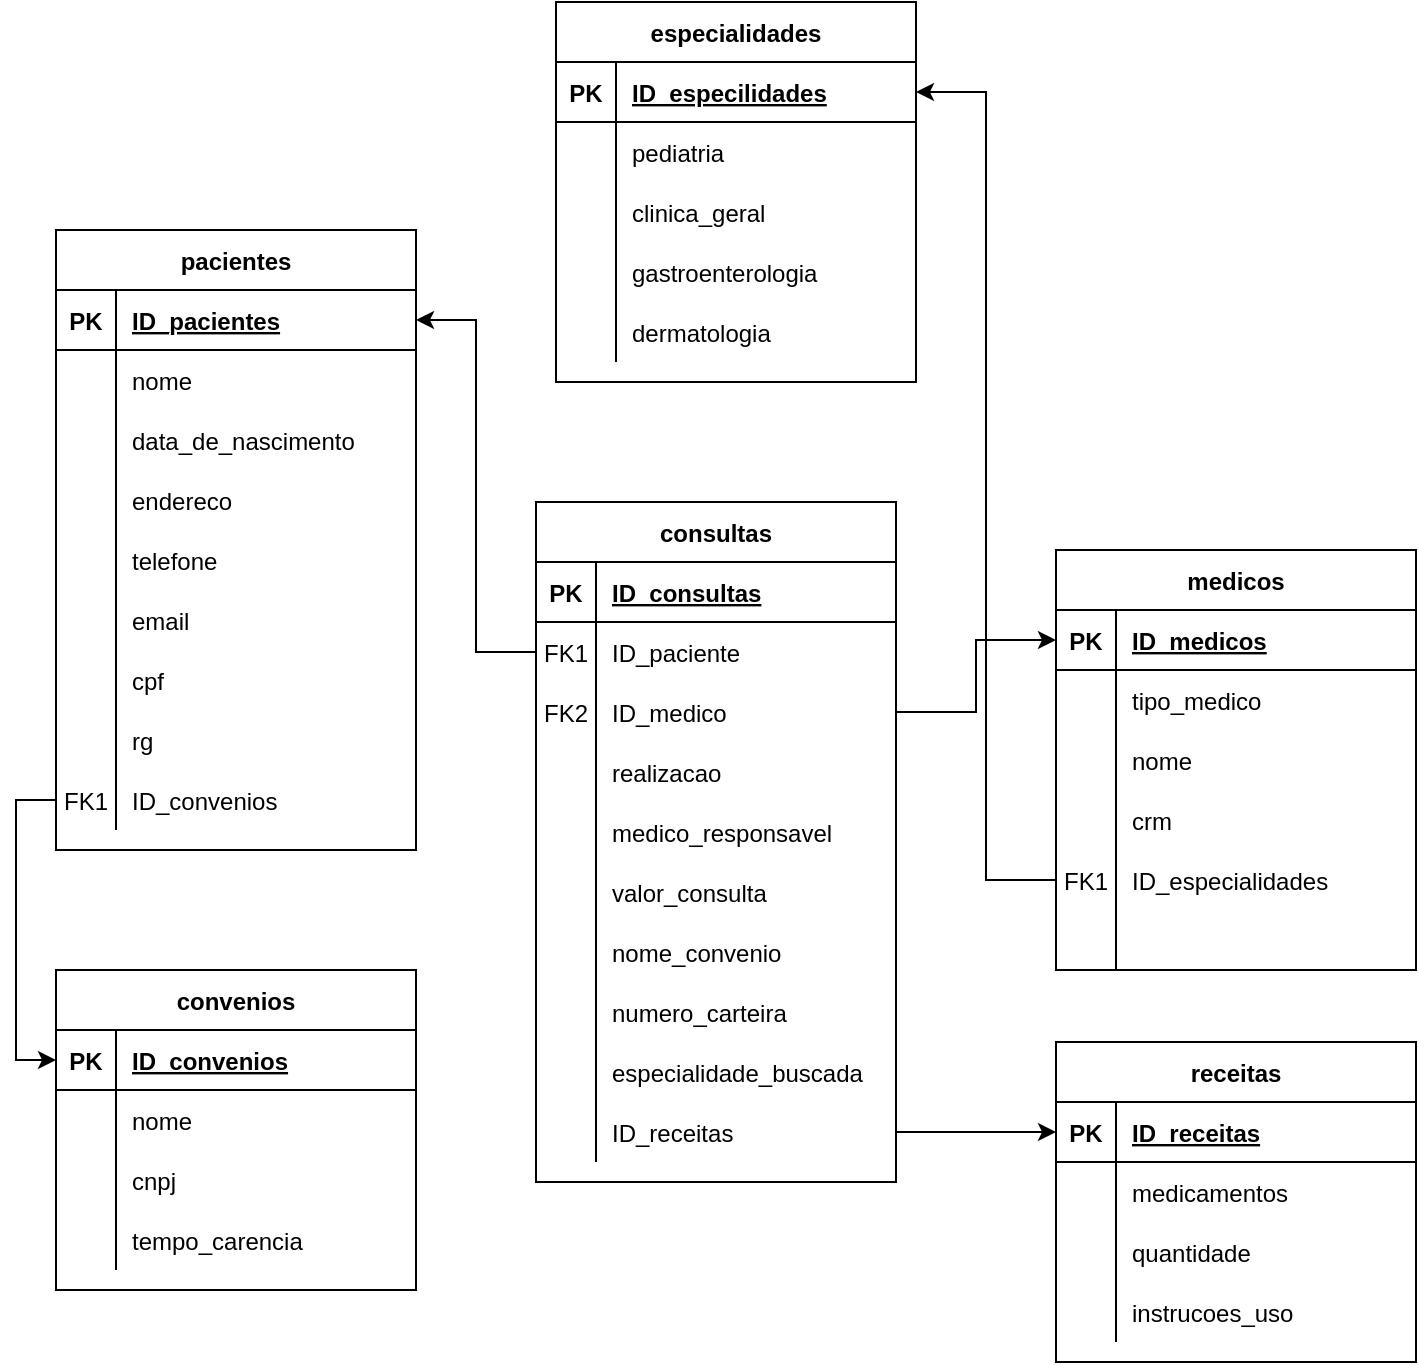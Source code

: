 <mxfile version="20.5.1"><diagram id="ogs5yxCuLFu_FdEYj4DC" name="Página-1"><mxGraphModel dx="1286" dy="547" grid="1" gridSize="10" guides="1" tooltips="1" connect="1" arrows="1" fold="1" page="1" pageScale="1" pageWidth="827" pageHeight="1169" math="0" shadow="0"><root><mxCell id="0"/><mxCell id="1" parent="0"/><mxCell id="BHXpZjiUYC0AGh7Z3Eh5-38" value="especialidades" style="shape=table;startSize=30;container=1;collapsible=1;childLayout=tableLayout;fixedRows=1;rowLines=0;fontStyle=1;align=center;resizeLast=1;" vertex="1" parent="1"><mxGeometry x="310" y="310" width="180" height="190" as="geometry"/></mxCell><mxCell id="BHXpZjiUYC0AGh7Z3Eh5-39" value="" style="shape=tableRow;horizontal=0;startSize=0;swimlaneHead=0;swimlaneBody=0;fillColor=none;collapsible=0;dropTarget=0;points=[[0,0.5],[1,0.5]];portConstraint=eastwest;top=0;left=0;right=0;bottom=1;" vertex="1" parent="BHXpZjiUYC0AGh7Z3Eh5-38"><mxGeometry y="30" width="180" height="30" as="geometry"/></mxCell><mxCell id="BHXpZjiUYC0AGh7Z3Eh5-40" value="PK" style="shape=partialRectangle;connectable=0;fillColor=none;top=0;left=0;bottom=0;right=0;fontStyle=1;overflow=hidden;" vertex="1" parent="BHXpZjiUYC0AGh7Z3Eh5-39"><mxGeometry width="30" height="30" as="geometry"><mxRectangle width="30" height="30" as="alternateBounds"/></mxGeometry></mxCell><mxCell id="BHXpZjiUYC0AGh7Z3Eh5-41" value="ID_especilidades" style="shape=partialRectangle;connectable=0;fillColor=none;top=0;left=0;bottom=0;right=0;align=left;spacingLeft=6;fontStyle=5;overflow=hidden;" vertex="1" parent="BHXpZjiUYC0AGh7Z3Eh5-39"><mxGeometry x="30" width="150" height="30" as="geometry"><mxRectangle width="150" height="30" as="alternateBounds"/></mxGeometry></mxCell><mxCell id="BHXpZjiUYC0AGh7Z3Eh5-42" value="" style="shape=tableRow;horizontal=0;startSize=0;swimlaneHead=0;swimlaneBody=0;fillColor=none;collapsible=0;dropTarget=0;points=[[0,0.5],[1,0.5]];portConstraint=eastwest;top=0;left=0;right=0;bottom=0;" vertex="1" parent="BHXpZjiUYC0AGh7Z3Eh5-38"><mxGeometry y="60" width="180" height="30" as="geometry"/></mxCell><mxCell id="BHXpZjiUYC0AGh7Z3Eh5-43" value="" style="shape=partialRectangle;connectable=0;fillColor=none;top=0;left=0;bottom=0;right=0;editable=1;overflow=hidden;" vertex="1" parent="BHXpZjiUYC0AGh7Z3Eh5-42"><mxGeometry width="30" height="30" as="geometry"><mxRectangle width="30" height="30" as="alternateBounds"/></mxGeometry></mxCell><mxCell id="BHXpZjiUYC0AGh7Z3Eh5-44" value="pediatria" style="shape=partialRectangle;connectable=0;fillColor=none;top=0;left=0;bottom=0;right=0;align=left;spacingLeft=6;overflow=hidden;" vertex="1" parent="BHXpZjiUYC0AGh7Z3Eh5-42"><mxGeometry x="30" width="150" height="30" as="geometry"><mxRectangle width="150" height="30" as="alternateBounds"/></mxGeometry></mxCell><mxCell id="BHXpZjiUYC0AGh7Z3Eh5-45" value="" style="shape=tableRow;horizontal=0;startSize=0;swimlaneHead=0;swimlaneBody=0;fillColor=none;collapsible=0;dropTarget=0;points=[[0,0.5],[1,0.5]];portConstraint=eastwest;top=0;left=0;right=0;bottom=0;" vertex="1" parent="BHXpZjiUYC0AGh7Z3Eh5-38"><mxGeometry y="90" width="180" height="30" as="geometry"/></mxCell><mxCell id="BHXpZjiUYC0AGh7Z3Eh5-46" value="" style="shape=partialRectangle;connectable=0;fillColor=none;top=0;left=0;bottom=0;right=0;editable=1;overflow=hidden;" vertex="1" parent="BHXpZjiUYC0AGh7Z3Eh5-45"><mxGeometry width="30" height="30" as="geometry"><mxRectangle width="30" height="30" as="alternateBounds"/></mxGeometry></mxCell><mxCell id="BHXpZjiUYC0AGh7Z3Eh5-47" value="clinica_geral" style="shape=partialRectangle;connectable=0;fillColor=none;top=0;left=0;bottom=0;right=0;align=left;spacingLeft=6;overflow=hidden;" vertex="1" parent="BHXpZjiUYC0AGh7Z3Eh5-45"><mxGeometry x="30" width="150" height="30" as="geometry"><mxRectangle width="150" height="30" as="alternateBounds"/></mxGeometry></mxCell><mxCell id="BHXpZjiUYC0AGh7Z3Eh5-48" value="" style="shape=tableRow;horizontal=0;startSize=0;swimlaneHead=0;swimlaneBody=0;fillColor=none;collapsible=0;dropTarget=0;points=[[0,0.5],[1,0.5]];portConstraint=eastwest;top=0;left=0;right=0;bottom=0;" vertex="1" parent="BHXpZjiUYC0AGh7Z3Eh5-38"><mxGeometry y="120" width="180" height="30" as="geometry"/></mxCell><mxCell id="BHXpZjiUYC0AGh7Z3Eh5-49" value="" style="shape=partialRectangle;connectable=0;fillColor=none;top=0;left=0;bottom=0;right=0;editable=1;overflow=hidden;" vertex="1" parent="BHXpZjiUYC0AGh7Z3Eh5-48"><mxGeometry width="30" height="30" as="geometry"><mxRectangle width="30" height="30" as="alternateBounds"/></mxGeometry></mxCell><mxCell id="BHXpZjiUYC0AGh7Z3Eh5-50" value="gastroenterologia" style="shape=partialRectangle;connectable=0;fillColor=none;top=0;left=0;bottom=0;right=0;align=left;spacingLeft=6;overflow=hidden;" vertex="1" parent="BHXpZjiUYC0AGh7Z3Eh5-48"><mxGeometry x="30" width="150" height="30" as="geometry"><mxRectangle width="150" height="30" as="alternateBounds"/></mxGeometry></mxCell><mxCell id="BHXpZjiUYC0AGh7Z3Eh5-83" value="" style="shape=tableRow;horizontal=0;startSize=0;swimlaneHead=0;swimlaneBody=0;fillColor=none;collapsible=0;dropTarget=0;points=[[0,0.5],[1,0.5]];portConstraint=eastwest;top=0;left=0;right=0;bottom=0;" vertex="1" parent="BHXpZjiUYC0AGh7Z3Eh5-38"><mxGeometry y="150" width="180" height="30" as="geometry"/></mxCell><mxCell id="BHXpZjiUYC0AGh7Z3Eh5-84" value="" style="shape=partialRectangle;connectable=0;fillColor=none;top=0;left=0;bottom=0;right=0;editable=1;overflow=hidden;" vertex="1" parent="BHXpZjiUYC0AGh7Z3Eh5-83"><mxGeometry width="30" height="30" as="geometry"><mxRectangle width="30" height="30" as="alternateBounds"/></mxGeometry></mxCell><mxCell id="BHXpZjiUYC0AGh7Z3Eh5-85" value="dermatologia" style="shape=partialRectangle;connectable=0;fillColor=none;top=0;left=0;bottom=0;right=0;align=left;spacingLeft=6;overflow=hidden;" vertex="1" parent="BHXpZjiUYC0AGh7Z3Eh5-83"><mxGeometry x="30" width="150" height="30" as="geometry"><mxRectangle width="150" height="30" as="alternateBounds"/></mxGeometry></mxCell><mxCell id="BHXpZjiUYC0AGh7Z3Eh5-92" value="medicos" style="shape=table;startSize=30;container=1;collapsible=1;childLayout=tableLayout;fixedRows=1;rowLines=0;fontStyle=1;align=center;resizeLast=1;" vertex="1" parent="1"><mxGeometry x="560" y="584" width="180" height="210" as="geometry"/></mxCell><mxCell id="BHXpZjiUYC0AGh7Z3Eh5-93" value="" style="shape=tableRow;horizontal=0;startSize=0;swimlaneHead=0;swimlaneBody=0;fillColor=none;collapsible=0;dropTarget=0;points=[[0,0.5],[1,0.5]];portConstraint=eastwest;top=0;left=0;right=0;bottom=1;" vertex="1" parent="BHXpZjiUYC0AGh7Z3Eh5-92"><mxGeometry y="30" width="180" height="30" as="geometry"/></mxCell><mxCell id="BHXpZjiUYC0AGh7Z3Eh5-94" value="PK" style="shape=partialRectangle;connectable=0;fillColor=none;top=0;left=0;bottom=0;right=0;fontStyle=1;overflow=hidden;" vertex="1" parent="BHXpZjiUYC0AGh7Z3Eh5-93"><mxGeometry width="30" height="30" as="geometry"><mxRectangle width="30" height="30" as="alternateBounds"/></mxGeometry></mxCell><mxCell id="BHXpZjiUYC0AGh7Z3Eh5-95" value="ID_medicos" style="shape=partialRectangle;connectable=0;fillColor=none;top=0;left=0;bottom=0;right=0;align=left;spacingLeft=6;fontStyle=5;overflow=hidden;" vertex="1" parent="BHXpZjiUYC0AGh7Z3Eh5-93"><mxGeometry x="30" width="150" height="30" as="geometry"><mxRectangle width="150" height="30" as="alternateBounds"/></mxGeometry></mxCell><mxCell id="BHXpZjiUYC0AGh7Z3Eh5-96" value="" style="shape=tableRow;horizontal=0;startSize=0;swimlaneHead=0;swimlaneBody=0;fillColor=none;collapsible=0;dropTarget=0;points=[[0,0.5],[1,0.5]];portConstraint=eastwest;top=0;left=0;right=0;bottom=0;" vertex="1" parent="BHXpZjiUYC0AGh7Z3Eh5-92"><mxGeometry y="60" width="180" height="30" as="geometry"/></mxCell><mxCell id="BHXpZjiUYC0AGh7Z3Eh5-97" value="" style="shape=partialRectangle;connectable=0;fillColor=none;top=0;left=0;bottom=0;right=0;editable=1;overflow=hidden;" vertex="1" parent="BHXpZjiUYC0AGh7Z3Eh5-96"><mxGeometry width="30" height="30" as="geometry"><mxRectangle width="30" height="30" as="alternateBounds"/></mxGeometry></mxCell><mxCell id="BHXpZjiUYC0AGh7Z3Eh5-98" value="tipo_medico" style="shape=partialRectangle;connectable=0;fillColor=none;top=0;left=0;bottom=0;right=0;align=left;spacingLeft=6;overflow=hidden;" vertex="1" parent="BHXpZjiUYC0AGh7Z3Eh5-96"><mxGeometry x="30" width="150" height="30" as="geometry"><mxRectangle width="150" height="30" as="alternateBounds"/></mxGeometry></mxCell><mxCell id="BHXpZjiUYC0AGh7Z3Eh5-404" value="" style="shape=tableRow;horizontal=0;startSize=0;swimlaneHead=0;swimlaneBody=0;fillColor=none;collapsible=0;dropTarget=0;points=[[0,0.5],[1,0.5]];portConstraint=eastwest;top=0;left=0;right=0;bottom=0;" vertex="1" parent="BHXpZjiUYC0AGh7Z3Eh5-92"><mxGeometry y="90" width="180" height="30" as="geometry"/></mxCell><mxCell id="BHXpZjiUYC0AGh7Z3Eh5-405" value="" style="shape=partialRectangle;connectable=0;fillColor=none;top=0;left=0;bottom=0;right=0;editable=1;overflow=hidden;" vertex="1" parent="BHXpZjiUYC0AGh7Z3Eh5-404"><mxGeometry width="30" height="30" as="geometry"><mxRectangle width="30" height="30" as="alternateBounds"/></mxGeometry></mxCell><mxCell id="BHXpZjiUYC0AGh7Z3Eh5-406" value="nome" style="shape=partialRectangle;connectable=0;fillColor=none;top=0;left=0;bottom=0;right=0;align=left;spacingLeft=6;overflow=hidden;" vertex="1" parent="BHXpZjiUYC0AGh7Z3Eh5-404"><mxGeometry x="30" width="150" height="30" as="geometry"><mxRectangle width="150" height="30" as="alternateBounds"/></mxGeometry></mxCell><mxCell id="BHXpZjiUYC0AGh7Z3Eh5-407" value="" style="shape=tableRow;horizontal=0;startSize=0;swimlaneHead=0;swimlaneBody=0;fillColor=none;collapsible=0;dropTarget=0;points=[[0,0.5],[1,0.5]];portConstraint=eastwest;top=0;left=0;right=0;bottom=0;" vertex="1" parent="BHXpZjiUYC0AGh7Z3Eh5-92"><mxGeometry y="120" width="180" height="30" as="geometry"/></mxCell><mxCell id="BHXpZjiUYC0AGh7Z3Eh5-408" value="" style="shape=partialRectangle;connectable=0;fillColor=none;top=0;left=0;bottom=0;right=0;editable=1;overflow=hidden;" vertex="1" parent="BHXpZjiUYC0AGh7Z3Eh5-407"><mxGeometry width="30" height="30" as="geometry"><mxRectangle width="30" height="30" as="alternateBounds"/></mxGeometry></mxCell><mxCell id="BHXpZjiUYC0AGh7Z3Eh5-409" value="crm" style="shape=partialRectangle;connectable=0;fillColor=none;top=0;left=0;bottom=0;right=0;align=left;spacingLeft=6;overflow=hidden;" vertex="1" parent="BHXpZjiUYC0AGh7Z3Eh5-407"><mxGeometry x="30" width="150" height="30" as="geometry"><mxRectangle width="150" height="30" as="alternateBounds"/></mxGeometry></mxCell><mxCell id="BHXpZjiUYC0AGh7Z3Eh5-99" value="" style="shape=tableRow;horizontal=0;startSize=0;swimlaneHead=0;swimlaneBody=0;fillColor=none;collapsible=0;dropTarget=0;points=[[0,0.5],[1,0.5]];portConstraint=eastwest;top=0;left=0;right=0;bottom=0;" vertex="1" parent="BHXpZjiUYC0AGh7Z3Eh5-92"><mxGeometry y="150" width="180" height="30" as="geometry"/></mxCell><mxCell id="BHXpZjiUYC0AGh7Z3Eh5-100" value="FK1" style="shape=partialRectangle;connectable=0;fillColor=none;top=0;left=0;bottom=0;right=0;editable=1;overflow=hidden;" vertex="1" parent="BHXpZjiUYC0AGh7Z3Eh5-99"><mxGeometry width="30" height="30" as="geometry"><mxRectangle width="30" height="30" as="alternateBounds"/></mxGeometry></mxCell><mxCell id="BHXpZjiUYC0AGh7Z3Eh5-101" value="ID_especialidades" style="shape=partialRectangle;connectable=0;fillColor=none;top=0;left=0;bottom=0;right=0;align=left;spacingLeft=6;overflow=hidden;" vertex="1" parent="BHXpZjiUYC0AGh7Z3Eh5-99"><mxGeometry x="30" width="150" height="30" as="geometry"><mxRectangle width="150" height="30" as="alternateBounds"/></mxGeometry></mxCell><mxCell id="BHXpZjiUYC0AGh7Z3Eh5-102" value="" style="shape=tableRow;horizontal=0;startSize=0;swimlaneHead=0;swimlaneBody=0;fillColor=none;collapsible=0;dropTarget=0;points=[[0,0.5],[1,0.5]];portConstraint=eastwest;top=0;left=0;right=0;bottom=0;" vertex="1" parent="BHXpZjiUYC0AGh7Z3Eh5-92"><mxGeometry y="180" width="180" height="30" as="geometry"/></mxCell><mxCell id="BHXpZjiUYC0AGh7Z3Eh5-103" value="" style="shape=partialRectangle;connectable=0;fillColor=none;top=0;left=0;bottom=0;right=0;editable=1;overflow=hidden;" vertex="1" parent="BHXpZjiUYC0AGh7Z3Eh5-102"><mxGeometry width="30" height="30" as="geometry"><mxRectangle width="30" height="30" as="alternateBounds"/></mxGeometry></mxCell><mxCell id="BHXpZjiUYC0AGh7Z3Eh5-104" value="" style="shape=partialRectangle;connectable=0;fillColor=none;top=0;left=0;bottom=0;right=0;align=left;spacingLeft=6;overflow=hidden;strokeColor=default;" vertex="1" parent="BHXpZjiUYC0AGh7Z3Eh5-102"><mxGeometry x="30" width="150" height="30" as="geometry"><mxRectangle width="150" height="30" as="alternateBounds"/></mxGeometry></mxCell><mxCell id="BHXpZjiUYC0AGh7Z3Eh5-105" value="pacientes" style="shape=table;startSize=30;container=1;collapsible=1;childLayout=tableLayout;fixedRows=1;rowLines=0;fontStyle=1;align=center;resizeLast=1;strokeColor=default;fillColor=none;" vertex="1" parent="1"><mxGeometry x="60" y="424" width="180" height="310" as="geometry"/></mxCell><mxCell id="BHXpZjiUYC0AGh7Z3Eh5-106" value="" style="shape=tableRow;horizontal=0;startSize=0;swimlaneHead=0;swimlaneBody=0;fillColor=none;collapsible=0;dropTarget=0;points=[[0,0.5],[1,0.5]];portConstraint=eastwest;top=0;left=0;right=0;bottom=1;strokeColor=default;" vertex="1" parent="BHXpZjiUYC0AGh7Z3Eh5-105"><mxGeometry y="30" width="180" height="30" as="geometry"/></mxCell><mxCell id="BHXpZjiUYC0AGh7Z3Eh5-107" value="PK" style="shape=partialRectangle;connectable=0;fillColor=none;top=0;left=0;bottom=0;right=0;fontStyle=1;overflow=hidden;strokeColor=default;" vertex="1" parent="BHXpZjiUYC0AGh7Z3Eh5-106"><mxGeometry width="30" height="30" as="geometry"><mxRectangle width="30" height="30" as="alternateBounds"/></mxGeometry></mxCell><mxCell id="BHXpZjiUYC0AGh7Z3Eh5-108" value="ID_pacientes" style="shape=partialRectangle;connectable=0;fillColor=none;top=0;left=0;bottom=0;right=0;align=left;spacingLeft=6;fontStyle=5;overflow=hidden;strokeColor=default;" vertex="1" parent="BHXpZjiUYC0AGh7Z3Eh5-106"><mxGeometry x="30" width="150" height="30" as="geometry"><mxRectangle width="150" height="30" as="alternateBounds"/></mxGeometry></mxCell><mxCell id="BHXpZjiUYC0AGh7Z3Eh5-109" value="" style="shape=tableRow;horizontal=0;startSize=0;swimlaneHead=0;swimlaneBody=0;fillColor=none;collapsible=0;dropTarget=0;points=[[0,0.5],[1,0.5]];portConstraint=eastwest;top=0;left=0;right=0;bottom=0;strokeColor=default;" vertex="1" parent="BHXpZjiUYC0AGh7Z3Eh5-105"><mxGeometry y="60" width="180" height="30" as="geometry"/></mxCell><mxCell id="BHXpZjiUYC0AGh7Z3Eh5-110" value="" style="shape=partialRectangle;connectable=0;fillColor=none;top=0;left=0;bottom=0;right=0;editable=1;overflow=hidden;strokeColor=default;" vertex="1" parent="BHXpZjiUYC0AGh7Z3Eh5-109"><mxGeometry width="30" height="30" as="geometry"><mxRectangle width="30" height="30" as="alternateBounds"/></mxGeometry></mxCell><mxCell id="BHXpZjiUYC0AGh7Z3Eh5-111" value="nome" style="shape=partialRectangle;connectable=0;fillColor=none;top=0;left=0;bottom=0;right=0;align=left;spacingLeft=6;overflow=hidden;strokeColor=default;" vertex="1" parent="BHXpZjiUYC0AGh7Z3Eh5-109"><mxGeometry x="30" width="150" height="30" as="geometry"><mxRectangle width="150" height="30" as="alternateBounds"/></mxGeometry></mxCell><mxCell id="BHXpZjiUYC0AGh7Z3Eh5-112" value="" style="shape=tableRow;horizontal=0;startSize=0;swimlaneHead=0;swimlaneBody=0;fillColor=none;collapsible=0;dropTarget=0;points=[[0,0.5],[1,0.5]];portConstraint=eastwest;top=0;left=0;right=0;bottom=0;strokeColor=default;" vertex="1" parent="BHXpZjiUYC0AGh7Z3Eh5-105"><mxGeometry y="90" width="180" height="30" as="geometry"/></mxCell><mxCell id="BHXpZjiUYC0AGh7Z3Eh5-113" value="" style="shape=partialRectangle;connectable=0;fillColor=none;top=0;left=0;bottom=0;right=0;editable=1;overflow=hidden;strokeColor=default;" vertex="1" parent="BHXpZjiUYC0AGh7Z3Eh5-112"><mxGeometry width="30" height="30" as="geometry"><mxRectangle width="30" height="30" as="alternateBounds"/></mxGeometry></mxCell><mxCell id="BHXpZjiUYC0AGh7Z3Eh5-114" value="data_de_nascimento" style="shape=partialRectangle;connectable=0;fillColor=none;top=0;left=0;bottom=0;right=0;align=left;spacingLeft=6;overflow=hidden;strokeColor=default;" vertex="1" parent="BHXpZjiUYC0AGh7Z3Eh5-112"><mxGeometry x="30" width="150" height="30" as="geometry"><mxRectangle width="150" height="30" as="alternateBounds"/></mxGeometry></mxCell><mxCell id="BHXpZjiUYC0AGh7Z3Eh5-119" value="" style="shape=tableRow;horizontal=0;startSize=0;swimlaneHead=0;swimlaneBody=0;fillColor=none;collapsible=0;dropTarget=0;points=[[0,0.5],[1,0.5]];portConstraint=eastwest;top=0;left=0;right=0;bottom=0;strokeColor=default;" vertex="1" parent="BHXpZjiUYC0AGh7Z3Eh5-105"><mxGeometry y="120" width="180" height="30" as="geometry"/></mxCell><mxCell id="BHXpZjiUYC0AGh7Z3Eh5-120" value="" style="shape=partialRectangle;connectable=0;fillColor=none;top=0;left=0;bottom=0;right=0;editable=1;overflow=hidden;strokeColor=default;" vertex="1" parent="BHXpZjiUYC0AGh7Z3Eh5-119"><mxGeometry width="30" height="30" as="geometry"><mxRectangle width="30" height="30" as="alternateBounds"/></mxGeometry></mxCell><mxCell id="BHXpZjiUYC0AGh7Z3Eh5-121" value="endereco" style="shape=partialRectangle;connectable=0;fillColor=none;top=0;left=0;bottom=0;right=0;align=left;spacingLeft=6;overflow=hidden;strokeColor=default;" vertex="1" parent="BHXpZjiUYC0AGh7Z3Eh5-119"><mxGeometry x="30" width="150" height="30" as="geometry"><mxRectangle width="150" height="30" as="alternateBounds"/></mxGeometry></mxCell><mxCell id="BHXpZjiUYC0AGh7Z3Eh5-122" value="" style="shape=tableRow;horizontal=0;startSize=0;swimlaneHead=0;swimlaneBody=0;fillColor=none;collapsible=0;dropTarget=0;points=[[0,0.5],[1,0.5]];portConstraint=eastwest;top=0;left=0;right=0;bottom=0;strokeColor=default;" vertex="1" parent="BHXpZjiUYC0AGh7Z3Eh5-105"><mxGeometry y="150" width="180" height="30" as="geometry"/></mxCell><mxCell id="BHXpZjiUYC0AGh7Z3Eh5-123" value="" style="shape=partialRectangle;connectable=0;fillColor=none;top=0;left=0;bottom=0;right=0;editable=1;overflow=hidden;strokeColor=default;" vertex="1" parent="BHXpZjiUYC0AGh7Z3Eh5-122"><mxGeometry width="30" height="30" as="geometry"><mxRectangle width="30" height="30" as="alternateBounds"/></mxGeometry></mxCell><mxCell id="BHXpZjiUYC0AGh7Z3Eh5-124" value="telefone" style="shape=partialRectangle;connectable=0;fillColor=none;top=0;left=0;bottom=0;right=0;align=left;spacingLeft=6;overflow=hidden;strokeColor=default;" vertex="1" parent="BHXpZjiUYC0AGh7Z3Eh5-122"><mxGeometry x="30" width="150" height="30" as="geometry"><mxRectangle width="150" height="30" as="alternateBounds"/></mxGeometry></mxCell><mxCell id="BHXpZjiUYC0AGh7Z3Eh5-125" value="" style="shape=tableRow;horizontal=0;startSize=0;swimlaneHead=0;swimlaneBody=0;fillColor=none;collapsible=0;dropTarget=0;points=[[0,0.5],[1,0.5]];portConstraint=eastwest;top=0;left=0;right=0;bottom=0;strokeColor=default;" vertex="1" parent="BHXpZjiUYC0AGh7Z3Eh5-105"><mxGeometry y="180" width="180" height="30" as="geometry"/></mxCell><mxCell id="BHXpZjiUYC0AGh7Z3Eh5-126" value="" style="shape=partialRectangle;connectable=0;fillColor=none;top=0;left=0;bottom=0;right=0;editable=1;overflow=hidden;strokeColor=default;" vertex="1" parent="BHXpZjiUYC0AGh7Z3Eh5-125"><mxGeometry width="30" height="30" as="geometry"><mxRectangle width="30" height="30" as="alternateBounds"/></mxGeometry></mxCell><mxCell id="BHXpZjiUYC0AGh7Z3Eh5-127" value="email" style="shape=partialRectangle;connectable=0;fillColor=none;top=0;left=0;bottom=0;right=0;align=left;spacingLeft=6;overflow=hidden;strokeColor=default;" vertex="1" parent="BHXpZjiUYC0AGh7Z3Eh5-125"><mxGeometry x="30" width="150" height="30" as="geometry"><mxRectangle width="150" height="30" as="alternateBounds"/></mxGeometry></mxCell><mxCell id="BHXpZjiUYC0AGh7Z3Eh5-128" value="" style="shape=tableRow;horizontal=0;startSize=0;swimlaneHead=0;swimlaneBody=0;fillColor=none;collapsible=0;dropTarget=0;points=[[0,0.5],[1,0.5]];portConstraint=eastwest;top=0;left=0;right=0;bottom=0;strokeColor=default;" vertex="1" parent="BHXpZjiUYC0AGh7Z3Eh5-105"><mxGeometry y="210" width="180" height="30" as="geometry"/></mxCell><mxCell id="BHXpZjiUYC0AGh7Z3Eh5-129" value="" style="shape=partialRectangle;connectable=0;fillColor=none;top=0;left=0;bottom=0;right=0;editable=1;overflow=hidden;strokeColor=default;" vertex="1" parent="BHXpZjiUYC0AGh7Z3Eh5-128"><mxGeometry width="30" height="30" as="geometry"><mxRectangle width="30" height="30" as="alternateBounds"/></mxGeometry></mxCell><mxCell id="BHXpZjiUYC0AGh7Z3Eh5-130" value="cpf" style="shape=partialRectangle;connectable=0;fillColor=none;top=0;left=0;bottom=0;right=0;align=left;spacingLeft=6;overflow=hidden;strokeColor=default;" vertex="1" parent="BHXpZjiUYC0AGh7Z3Eh5-128"><mxGeometry x="30" width="150" height="30" as="geometry"><mxRectangle width="150" height="30" as="alternateBounds"/></mxGeometry></mxCell><mxCell id="BHXpZjiUYC0AGh7Z3Eh5-131" value="" style="shape=tableRow;horizontal=0;startSize=0;swimlaneHead=0;swimlaneBody=0;fillColor=none;collapsible=0;dropTarget=0;points=[[0,0.5],[1,0.5]];portConstraint=eastwest;top=0;left=0;right=0;bottom=0;strokeColor=default;" vertex="1" parent="BHXpZjiUYC0AGh7Z3Eh5-105"><mxGeometry y="240" width="180" height="30" as="geometry"/></mxCell><mxCell id="BHXpZjiUYC0AGh7Z3Eh5-132" value="" style="shape=partialRectangle;connectable=0;fillColor=none;top=0;left=0;bottom=0;right=0;editable=1;overflow=hidden;strokeColor=default;" vertex="1" parent="BHXpZjiUYC0AGh7Z3Eh5-131"><mxGeometry width="30" height="30" as="geometry"><mxRectangle width="30" height="30" as="alternateBounds"/></mxGeometry></mxCell><mxCell id="BHXpZjiUYC0AGh7Z3Eh5-133" value="rg" style="shape=partialRectangle;connectable=0;fillColor=none;top=0;left=0;bottom=0;right=0;align=left;spacingLeft=6;overflow=hidden;strokeColor=default;" vertex="1" parent="BHXpZjiUYC0AGh7Z3Eh5-131"><mxGeometry x="30" width="150" height="30" as="geometry"><mxRectangle width="150" height="30" as="alternateBounds"/></mxGeometry></mxCell><mxCell id="BHXpZjiUYC0AGh7Z3Eh5-115" value="" style="shape=tableRow;horizontal=0;startSize=0;swimlaneHead=0;swimlaneBody=0;fillColor=none;collapsible=0;dropTarget=0;points=[[0,0.5],[1,0.5]];portConstraint=eastwest;top=0;left=0;right=0;bottom=0;strokeColor=default;" vertex="1" parent="BHXpZjiUYC0AGh7Z3Eh5-105"><mxGeometry y="270" width="180" height="30" as="geometry"/></mxCell><mxCell id="BHXpZjiUYC0AGh7Z3Eh5-116" value="FK1" style="shape=partialRectangle;connectable=0;fillColor=none;top=0;left=0;bottom=0;right=0;editable=1;overflow=hidden;strokeColor=default;" vertex="1" parent="BHXpZjiUYC0AGh7Z3Eh5-115"><mxGeometry width="30" height="30" as="geometry"><mxRectangle width="30" height="30" as="alternateBounds"/></mxGeometry></mxCell><mxCell id="BHXpZjiUYC0AGh7Z3Eh5-117" value="ID_convenios" style="shape=partialRectangle;connectable=0;fillColor=none;top=0;left=0;bottom=0;right=0;align=left;spacingLeft=6;overflow=hidden;strokeColor=default;" vertex="1" parent="BHXpZjiUYC0AGh7Z3Eh5-115"><mxGeometry x="30" width="150" height="30" as="geometry"><mxRectangle width="150" height="30" as="alternateBounds"/></mxGeometry></mxCell><mxCell id="BHXpZjiUYC0AGh7Z3Eh5-201" value="convenios" style="shape=table;startSize=30;container=1;collapsible=1;childLayout=tableLayout;fixedRows=1;rowLines=0;fontStyle=1;align=center;resizeLast=1;strokeColor=default;fillColor=none;" vertex="1" parent="1"><mxGeometry x="60" y="794" width="180" height="160" as="geometry"/></mxCell><mxCell id="BHXpZjiUYC0AGh7Z3Eh5-202" value="" style="shape=tableRow;horizontal=0;startSize=0;swimlaneHead=0;swimlaneBody=0;fillColor=none;collapsible=0;dropTarget=0;points=[[0,0.5],[1,0.5]];portConstraint=eastwest;top=0;left=0;right=0;bottom=1;strokeColor=default;" vertex="1" parent="BHXpZjiUYC0AGh7Z3Eh5-201"><mxGeometry y="30" width="180" height="30" as="geometry"/></mxCell><mxCell id="BHXpZjiUYC0AGh7Z3Eh5-203" value="PK" style="shape=partialRectangle;connectable=0;fillColor=none;top=0;left=0;bottom=0;right=0;fontStyle=1;overflow=hidden;strokeColor=default;" vertex="1" parent="BHXpZjiUYC0AGh7Z3Eh5-202"><mxGeometry width="30" height="30" as="geometry"><mxRectangle width="30" height="30" as="alternateBounds"/></mxGeometry></mxCell><mxCell id="BHXpZjiUYC0AGh7Z3Eh5-204" value="ID_convenios" style="shape=partialRectangle;connectable=0;fillColor=none;top=0;left=0;bottom=0;right=0;align=left;spacingLeft=6;fontStyle=5;overflow=hidden;strokeColor=default;" vertex="1" parent="BHXpZjiUYC0AGh7Z3Eh5-202"><mxGeometry x="30" width="150" height="30" as="geometry"><mxRectangle width="150" height="30" as="alternateBounds"/></mxGeometry></mxCell><mxCell id="BHXpZjiUYC0AGh7Z3Eh5-205" value="" style="shape=tableRow;horizontal=0;startSize=0;swimlaneHead=0;swimlaneBody=0;fillColor=none;collapsible=0;dropTarget=0;points=[[0,0.5],[1,0.5]];portConstraint=eastwest;top=0;left=0;right=0;bottom=0;strokeColor=default;" vertex="1" parent="BHXpZjiUYC0AGh7Z3Eh5-201"><mxGeometry y="60" width="180" height="30" as="geometry"/></mxCell><mxCell id="BHXpZjiUYC0AGh7Z3Eh5-206" value="" style="shape=partialRectangle;connectable=0;fillColor=none;top=0;left=0;bottom=0;right=0;editable=1;overflow=hidden;strokeColor=default;" vertex="1" parent="BHXpZjiUYC0AGh7Z3Eh5-205"><mxGeometry width="30" height="30" as="geometry"><mxRectangle width="30" height="30" as="alternateBounds"/></mxGeometry></mxCell><mxCell id="BHXpZjiUYC0AGh7Z3Eh5-207" value="nome" style="shape=partialRectangle;connectable=0;fillColor=none;top=0;left=0;bottom=0;right=0;align=left;spacingLeft=6;overflow=hidden;strokeColor=default;" vertex="1" parent="BHXpZjiUYC0AGh7Z3Eh5-205"><mxGeometry x="30" width="150" height="30" as="geometry"><mxRectangle width="150" height="30" as="alternateBounds"/></mxGeometry></mxCell><mxCell id="BHXpZjiUYC0AGh7Z3Eh5-208" value="" style="shape=tableRow;horizontal=0;startSize=0;swimlaneHead=0;swimlaneBody=0;fillColor=none;collapsible=0;dropTarget=0;points=[[0,0.5],[1,0.5]];portConstraint=eastwest;top=0;left=0;right=0;bottom=0;strokeColor=default;" vertex="1" parent="BHXpZjiUYC0AGh7Z3Eh5-201"><mxGeometry y="90" width="180" height="30" as="geometry"/></mxCell><mxCell id="BHXpZjiUYC0AGh7Z3Eh5-209" value="" style="shape=partialRectangle;connectable=0;fillColor=none;top=0;left=0;bottom=0;right=0;editable=1;overflow=hidden;strokeColor=default;" vertex="1" parent="BHXpZjiUYC0AGh7Z3Eh5-208"><mxGeometry width="30" height="30" as="geometry"><mxRectangle width="30" height="30" as="alternateBounds"/></mxGeometry></mxCell><mxCell id="BHXpZjiUYC0AGh7Z3Eh5-210" value="cnpj" style="shape=partialRectangle;connectable=0;fillColor=none;top=0;left=0;bottom=0;right=0;align=left;spacingLeft=6;overflow=hidden;strokeColor=default;" vertex="1" parent="BHXpZjiUYC0AGh7Z3Eh5-208"><mxGeometry x="30" width="150" height="30" as="geometry"><mxRectangle width="150" height="30" as="alternateBounds"/></mxGeometry></mxCell><mxCell id="BHXpZjiUYC0AGh7Z3Eh5-211" value="" style="shape=tableRow;horizontal=0;startSize=0;swimlaneHead=0;swimlaneBody=0;fillColor=none;collapsible=0;dropTarget=0;points=[[0,0.5],[1,0.5]];portConstraint=eastwest;top=0;left=0;right=0;bottom=0;strokeColor=default;" vertex="1" parent="BHXpZjiUYC0AGh7Z3Eh5-201"><mxGeometry y="120" width="180" height="30" as="geometry"/></mxCell><mxCell id="BHXpZjiUYC0AGh7Z3Eh5-212" value="" style="shape=partialRectangle;connectable=0;fillColor=none;top=0;left=0;bottom=0;right=0;editable=1;overflow=hidden;strokeColor=default;" vertex="1" parent="BHXpZjiUYC0AGh7Z3Eh5-211"><mxGeometry width="30" height="30" as="geometry"><mxRectangle width="30" height="30" as="alternateBounds"/></mxGeometry></mxCell><mxCell id="BHXpZjiUYC0AGh7Z3Eh5-213" value="tempo_carencia" style="shape=partialRectangle;connectable=0;fillColor=none;top=0;left=0;bottom=0;right=0;align=left;spacingLeft=6;overflow=hidden;strokeColor=default;" vertex="1" parent="BHXpZjiUYC0AGh7Z3Eh5-211"><mxGeometry x="30" width="150" height="30" as="geometry"><mxRectangle width="150" height="30" as="alternateBounds"/></mxGeometry></mxCell><mxCell id="BHXpZjiUYC0AGh7Z3Eh5-220" value="consultas" style="shape=table;startSize=30;container=1;collapsible=1;childLayout=tableLayout;fixedRows=1;rowLines=0;fontStyle=1;align=center;resizeLast=1;strokeColor=default;fillColor=none;" vertex="1" parent="1"><mxGeometry x="300" y="560" width="180" height="340" as="geometry"/></mxCell><mxCell id="BHXpZjiUYC0AGh7Z3Eh5-221" value="" style="shape=tableRow;horizontal=0;startSize=0;swimlaneHead=0;swimlaneBody=0;fillColor=none;collapsible=0;dropTarget=0;points=[[0,0.5],[1,0.5]];portConstraint=eastwest;top=0;left=0;right=0;bottom=1;strokeColor=default;" vertex="1" parent="BHXpZjiUYC0AGh7Z3Eh5-220"><mxGeometry y="30" width="180" height="30" as="geometry"/></mxCell><mxCell id="BHXpZjiUYC0AGh7Z3Eh5-222" value="PK" style="shape=partialRectangle;connectable=0;fillColor=none;top=0;left=0;bottom=0;right=0;fontStyle=1;overflow=hidden;strokeColor=default;" vertex="1" parent="BHXpZjiUYC0AGh7Z3Eh5-221"><mxGeometry width="30" height="30" as="geometry"><mxRectangle width="30" height="30" as="alternateBounds"/></mxGeometry></mxCell><mxCell id="BHXpZjiUYC0AGh7Z3Eh5-223" value="ID_consultas" style="shape=partialRectangle;connectable=0;fillColor=none;top=0;left=0;bottom=0;right=0;align=left;spacingLeft=6;fontStyle=5;overflow=hidden;strokeColor=default;" vertex="1" parent="BHXpZjiUYC0AGh7Z3Eh5-221"><mxGeometry x="30" width="150" height="30" as="geometry"><mxRectangle width="150" height="30" as="alternateBounds"/></mxGeometry></mxCell><mxCell id="BHXpZjiUYC0AGh7Z3Eh5-230" value="" style="shape=tableRow;horizontal=0;startSize=0;swimlaneHead=0;swimlaneBody=0;fillColor=none;collapsible=0;dropTarget=0;points=[[0,0.5],[1,0.5]];portConstraint=eastwest;top=0;left=0;right=0;bottom=0;strokeColor=default;" vertex="1" parent="BHXpZjiUYC0AGh7Z3Eh5-220"><mxGeometry y="60" width="180" height="30" as="geometry"/></mxCell><mxCell id="BHXpZjiUYC0AGh7Z3Eh5-231" value="FK1" style="shape=partialRectangle;connectable=0;fillColor=none;top=0;left=0;bottom=0;right=0;editable=1;overflow=hidden;strokeColor=default;" vertex="1" parent="BHXpZjiUYC0AGh7Z3Eh5-230"><mxGeometry width="30" height="30" as="geometry"><mxRectangle width="30" height="30" as="alternateBounds"/></mxGeometry></mxCell><mxCell id="BHXpZjiUYC0AGh7Z3Eh5-232" value="ID_paciente" style="shape=partialRectangle;connectable=0;fillColor=none;top=0;left=0;bottom=0;right=0;align=left;spacingLeft=6;overflow=hidden;strokeColor=default;" vertex="1" parent="BHXpZjiUYC0AGh7Z3Eh5-230"><mxGeometry x="30" width="150" height="30" as="geometry"><mxRectangle width="150" height="30" as="alternateBounds"/></mxGeometry></mxCell><mxCell id="BHXpZjiUYC0AGh7Z3Eh5-400" value="" style="shape=tableRow;horizontal=0;startSize=0;swimlaneHead=0;swimlaneBody=0;fillColor=none;collapsible=0;dropTarget=0;points=[[0,0.5],[1,0.5]];portConstraint=eastwest;top=0;left=0;right=0;bottom=0;strokeColor=default;" vertex="1" parent="BHXpZjiUYC0AGh7Z3Eh5-220"><mxGeometry y="90" width="180" height="30" as="geometry"/></mxCell><mxCell id="BHXpZjiUYC0AGh7Z3Eh5-401" value="FK2" style="shape=partialRectangle;connectable=0;fillColor=none;top=0;left=0;bottom=0;right=0;editable=1;overflow=hidden;strokeColor=default;" vertex="1" parent="BHXpZjiUYC0AGh7Z3Eh5-400"><mxGeometry width="30" height="30" as="geometry"><mxRectangle width="30" height="30" as="alternateBounds"/></mxGeometry></mxCell><mxCell id="BHXpZjiUYC0AGh7Z3Eh5-402" value="ID_medico" style="shape=partialRectangle;connectable=0;fillColor=none;top=0;left=0;bottom=0;right=0;align=left;spacingLeft=6;overflow=hidden;strokeColor=default;" vertex="1" parent="BHXpZjiUYC0AGh7Z3Eh5-400"><mxGeometry x="30" width="150" height="30" as="geometry"><mxRectangle width="150" height="30" as="alternateBounds"/></mxGeometry></mxCell><mxCell id="BHXpZjiUYC0AGh7Z3Eh5-224" value="" style="shape=tableRow;horizontal=0;startSize=0;swimlaneHead=0;swimlaneBody=0;fillColor=none;collapsible=0;dropTarget=0;points=[[0,0.5],[1,0.5]];portConstraint=eastwest;top=0;left=0;right=0;bottom=0;strokeColor=default;" vertex="1" parent="BHXpZjiUYC0AGh7Z3Eh5-220"><mxGeometry y="120" width="180" height="30" as="geometry"/></mxCell><mxCell id="BHXpZjiUYC0AGh7Z3Eh5-225" value="" style="shape=partialRectangle;connectable=0;fillColor=none;top=0;left=0;bottom=0;right=0;editable=1;overflow=hidden;strokeColor=default;" vertex="1" parent="BHXpZjiUYC0AGh7Z3Eh5-224"><mxGeometry width="30" height="30" as="geometry"><mxRectangle width="30" height="30" as="alternateBounds"/></mxGeometry></mxCell><mxCell id="BHXpZjiUYC0AGh7Z3Eh5-226" value="realizacao" style="shape=partialRectangle;connectable=0;fillColor=none;top=0;left=0;bottom=0;right=0;align=left;spacingLeft=6;overflow=hidden;strokeColor=default;" vertex="1" parent="BHXpZjiUYC0AGh7Z3Eh5-224"><mxGeometry x="30" width="150" height="30" as="geometry"><mxRectangle width="150" height="30" as="alternateBounds"/></mxGeometry></mxCell><mxCell id="BHXpZjiUYC0AGh7Z3Eh5-227" value="" style="shape=tableRow;horizontal=0;startSize=0;swimlaneHead=0;swimlaneBody=0;fillColor=none;collapsible=0;dropTarget=0;points=[[0,0.5],[1,0.5]];portConstraint=eastwest;top=0;left=0;right=0;bottom=0;strokeColor=default;" vertex="1" parent="BHXpZjiUYC0AGh7Z3Eh5-220"><mxGeometry y="150" width="180" height="30" as="geometry"/></mxCell><mxCell id="BHXpZjiUYC0AGh7Z3Eh5-228" value="" style="shape=partialRectangle;connectable=0;fillColor=none;top=0;left=0;bottom=0;right=0;editable=1;overflow=hidden;strokeColor=default;" vertex="1" parent="BHXpZjiUYC0AGh7Z3Eh5-227"><mxGeometry width="30" height="30" as="geometry"><mxRectangle width="30" height="30" as="alternateBounds"/></mxGeometry></mxCell><mxCell id="BHXpZjiUYC0AGh7Z3Eh5-229" value="medico_responsavel" style="shape=partialRectangle;connectable=0;fillColor=none;top=0;left=0;bottom=0;right=0;align=left;spacingLeft=6;overflow=hidden;strokeColor=default;" vertex="1" parent="BHXpZjiUYC0AGh7Z3Eh5-227"><mxGeometry x="30" width="150" height="30" as="geometry"><mxRectangle width="150" height="30" as="alternateBounds"/></mxGeometry></mxCell><mxCell id="BHXpZjiUYC0AGh7Z3Eh5-233" value="" style="shape=tableRow;horizontal=0;startSize=0;swimlaneHead=0;swimlaneBody=0;fillColor=none;collapsible=0;dropTarget=0;points=[[0,0.5],[1,0.5]];portConstraint=eastwest;top=0;left=0;right=0;bottom=0;strokeColor=default;" vertex="1" parent="BHXpZjiUYC0AGh7Z3Eh5-220"><mxGeometry y="180" width="180" height="30" as="geometry"/></mxCell><mxCell id="BHXpZjiUYC0AGh7Z3Eh5-234" value="" style="shape=partialRectangle;connectable=0;fillColor=none;top=0;left=0;bottom=0;right=0;editable=1;overflow=hidden;strokeColor=default;" vertex="1" parent="BHXpZjiUYC0AGh7Z3Eh5-233"><mxGeometry width="30" height="30" as="geometry"><mxRectangle width="30" height="30" as="alternateBounds"/></mxGeometry></mxCell><mxCell id="BHXpZjiUYC0AGh7Z3Eh5-235" value="valor_consulta" style="shape=partialRectangle;connectable=0;fillColor=none;top=0;left=0;bottom=0;right=0;align=left;spacingLeft=6;overflow=hidden;strokeColor=default;" vertex="1" parent="BHXpZjiUYC0AGh7Z3Eh5-233"><mxGeometry x="30" width="150" height="30" as="geometry"><mxRectangle width="150" height="30" as="alternateBounds"/></mxGeometry></mxCell><mxCell id="BHXpZjiUYC0AGh7Z3Eh5-236" value="" style="shape=tableRow;horizontal=0;startSize=0;swimlaneHead=0;swimlaneBody=0;fillColor=none;collapsible=0;dropTarget=0;points=[[0,0.5],[1,0.5]];portConstraint=eastwest;top=0;left=0;right=0;bottom=0;strokeColor=default;" vertex="1" parent="BHXpZjiUYC0AGh7Z3Eh5-220"><mxGeometry y="210" width="180" height="30" as="geometry"/></mxCell><mxCell id="BHXpZjiUYC0AGh7Z3Eh5-237" value="" style="shape=partialRectangle;connectable=0;fillColor=none;top=0;left=0;bottom=0;right=0;editable=1;overflow=hidden;strokeColor=default;" vertex="1" parent="BHXpZjiUYC0AGh7Z3Eh5-236"><mxGeometry width="30" height="30" as="geometry"><mxRectangle width="30" height="30" as="alternateBounds"/></mxGeometry></mxCell><mxCell id="BHXpZjiUYC0AGh7Z3Eh5-238" value="nome_convenio" style="shape=partialRectangle;connectable=0;fillColor=none;top=0;left=0;bottom=0;right=0;align=left;spacingLeft=6;overflow=hidden;strokeColor=default;" vertex="1" parent="BHXpZjiUYC0AGh7Z3Eh5-236"><mxGeometry x="30" width="150" height="30" as="geometry"><mxRectangle width="150" height="30" as="alternateBounds"/></mxGeometry></mxCell><mxCell id="BHXpZjiUYC0AGh7Z3Eh5-242" value="" style="shape=tableRow;horizontal=0;startSize=0;swimlaneHead=0;swimlaneBody=0;fillColor=none;collapsible=0;dropTarget=0;points=[[0,0.5],[1,0.5]];portConstraint=eastwest;top=0;left=0;right=0;bottom=0;strokeColor=default;" vertex="1" parent="BHXpZjiUYC0AGh7Z3Eh5-220"><mxGeometry y="240" width="180" height="30" as="geometry"/></mxCell><mxCell id="BHXpZjiUYC0AGh7Z3Eh5-243" value="" style="shape=partialRectangle;connectable=0;fillColor=none;top=0;left=0;bottom=0;right=0;editable=1;overflow=hidden;strokeColor=default;" vertex="1" parent="BHXpZjiUYC0AGh7Z3Eh5-242"><mxGeometry width="30" height="30" as="geometry"><mxRectangle width="30" height="30" as="alternateBounds"/></mxGeometry></mxCell><mxCell id="BHXpZjiUYC0AGh7Z3Eh5-244" value="numero_carteira" style="shape=partialRectangle;connectable=0;fillColor=none;top=0;left=0;bottom=0;right=0;align=left;spacingLeft=6;overflow=hidden;strokeColor=default;" vertex="1" parent="BHXpZjiUYC0AGh7Z3Eh5-242"><mxGeometry x="30" width="150" height="30" as="geometry"><mxRectangle width="150" height="30" as="alternateBounds"/></mxGeometry></mxCell><mxCell id="BHXpZjiUYC0AGh7Z3Eh5-245" value="" style="shape=tableRow;horizontal=0;startSize=0;swimlaneHead=0;swimlaneBody=0;fillColor=none;collapsible=0;dropTarget=0;points=[[0,0.5],[1,0.5]];portConstraint=eastwest;top=0;left=0;right=0;bottom=0;strokeColor=default;" vertex="1" parent="BHXpZjiUYC0AGh7Z3Eh5-220"><mxGeometry y="270" width="180" height="30" as="geometry"/></mxCell><mxCell id="BHXpZjiUYC0AGh7Z3Eh5-246" value="" style="shape=partialRectangle;connectable=0;fillColor=none;top=0;left=0;bottom=0;right=0;editable=1;overflow=hidden;strokeColor=default;" vertex="1" parent="BHXpZjiUYC0AGh7Z3Eh5-245"><mxGeometry width="30" height="30" as="geometry"><mxRectangle width="30" height="30" as="alternateBounds"/></mxGeometry></mxCell><mxCell id="BHXpZjiUYC0AGh7Z3Eh5-247" value="especialidade_buscada" style="shape=partialRectangle;connectable=0;fillColor=none;top=0;left=0;bottom=0;right=0;align=left;spacingLeft=6;overflow=hidden;strokeColor=default;" vertex="1" parent="BHXpZjiUYC0AGh7Z3Eh5-245"><mxGeometry x="30" width="150" height="30" as="geometry"><mxRectangle width="150" height="30" as="alternateBounds"/></mxGeometry></mxCell><mxCell id="BHXpZjiUYC0AGh7Z3Eh5-438" value="" style="shape=tableRow;horizontal=0;startSize=0;swimlaneHead=0;swimlaneBody=0;fillColor=none;collapsible=0;dropTarget=0;points=[[0,0.5],[1,0.5]];portConstraint=eastwest;top=0;left=0;right=0;bottom=0;strokeColor=default;" vertex="1" parent="BHXpZjiUYC0AGh7Z3Eh5-220"><mxGeometry y="300" width="180" height="30" as="geometry"/></mxCell><mxCell id="BHXpZjiUYC0AGh7Z3Eh5-439" value="" style="shape=partialRectangle;connectable=0;fillColor=none;top=0;left=0;bottom=0;right=0;editable=1;overflow=hidden;strokeColor=default;" vertex="1" parent="BHXpZjiUYC0AGh7Z3Eh5-438"><mxGeometry width="30" height="30" as="geometry"><mxRectangle width="30" height="30" as="alternateBounds"/></mxGeometry></mxCell><mxCell id="BHXpZjiUYC0AGh7Z3Eh5-440" value="ID_receitas" style="shape=partialRectangle;connectable=0;fillColor=none;top=0;left=0;bottom=0;right=0;align=left;spacingLeft=6;overflow=hidden;strokeColor=default;" vertex="1" parent="BHXpZjiUYC0AGh7Z3Eh5-438"><mxGeometry x="30" width="150" height="30" as="geometry"><mxRectangle width="150" height="30" as="alternateBounds"/></mxGeometry></mxCell><mxCell id="BHXpZjiUYC0AGh7Z3Eh5-248" value="receitas" style="shape=table;startSize=30;container=1;collapsible=1;childLayout=tableLayout;fixedRows=1;rowLines=0;fontStyle=1;align=center;resizeLast=1;strokeColor=default;fillColor=none;" vertex="1" parent="1"><mxGeometry x="560" y="830" width="180" height="160" as="geometry"/></mxCell><mxCell id="BHXpZjiUYC0AGh7Z3Eh5-249" value="" style="shape=tableRow;horizontal=0;startSize=0;swimlaneHead=0;swimlaneBody=0;fillColor=none;collapsible=0;dropTarget=0;points=[[0,0.5],[1,0.5]];portConstraint=eastwest;top=0;left=0;right=0;bottom=1;strokeColor=default;" vertex="1" parent="BHXpZjiUYC0AGh7Z3Eh5-248"><mxGeometry y="30" width="180" height="30" as="geometry"/></mxCell><mxCell id="BHXpZjiUYC0AGh7Z3Eh5-250" value="PK" style="shape=partialRectangle;connectable=0;fillColor=none;top=0;left=0;bottom=0;right=0;fontStyle=1;overflow=hidden;strokeColor=default;" vertex="1" parent="BHXpZjiUYC0AGh7Z3Eh5-249"><mxGeometry width="30" height="30" as="geometry"><mxRectangle width="30" height="30" as="alternateBounds"/></mxGeometry></mxCell><mxCell id="BHXpZjiUYC0AGh7Z3Eh5-251" value="ID_receitas" style="shape=partialRectangle;connectable=0;fillColor=none;top=0;left=0;bottom=0;right=0;align=left;spacingLeft=6;fontStyle=5;overflow=hidden;strokeColor=default;" vertex="1" parent="BHXpZjiUYC0AGh7Z3Eh5-249"><mxGeometry x="30" width="150" height="30" as="geometry"><mxRectangle width="150" height="30" as="alternateBounds"/></mxGeometry></mxCell><mxCell id="BHXpZjiUYC0AGh7Z3Eh5-252" value="" style="shape=tableRow;horizontal=0;startSize=0;swimlaneHead=0;swimlaneBody=0;fillColor=none;collapsible=0;dropTarget=0;points=[[0,0.5],[1,0.5]];portConstraint=eastwest;top=0;left=0;right=0;bottom=0;strokeColor=default;" vertex="1" parent="BHXpZjiUYC0AGh7Z3Eh5-248"><mxGeometry y="60" width="180" height="30" as="geometry"/></mxCell><mxCell id="BHXpZjiUYC0AGh7Z3Eh5-253" value="" style="shape=partialRectangle;connectable=0;fillColor=none;top=0;left=0;bottom=0;right=0;editable=1;overflow=hidden;strokeColor=default;" vertex="1" parent="BHXpZjiUYC0AGh7Z3Eh5-252"><mxGeometry width="30" height="30" as="geometry"><mxRectangle width="30" height="30" as="alternateBounds"/></mxGeometry></mxCell><mxCell id="BHXpZjiUYC0AGh7Z3Eh5-254" value="medicamentos" style="shape=partialRectangle;connectable=0;fillColor=none;top=0;left=0;bottom=0;right=0;align=left;spacingLeft=6;overflow=hidden;strokeColor=default;" vertex="1" parent="BHXpZjiUYC0AGh7Z3Eh5-252"><mxGeometry x="30" width="150" height="30" as="geometry"><mxRectangle width="150" height="30" as="alternateBounds"/></mxGeometry></mxCell><mxCell id="BHXpZjiUYC0AGh7Z3Eh5-255" value="" style="shape=tableRow;horizontal=0;startSize=0;swimlaneHead=0;swimlaneBody=0;fillColor=none;collapsible=0;dropTarget=0;points=[[0,0.5],[1,0.5]];portConstraint=eastwest;top=0;left=0;right=0;bottom=0;strokeColor=default;" vertex="1" parent="BHXpZjiUYC0AGh7Z3Eh5-248"><mxGeometry y="90" width="180" height="30" as="geometry"/></mxCell><mxCell id="BHXpZjiUYC0AGh7Z3Eh5-256" value="" style="shape=partialRectangle;connectable=0;fillColor=none;top=0;left=0;bottom=0;right=0;editable=1;overflow=hidden;strokeColor=default;" vertex="1" parent="BHXpZjiUYC0AGh7Z3Eh5-255"><mxGeometry width="30" height="30" as="geometry"><mxRectangle width="30" height="30" as="alternateBounds"/></mxGeometry></mxCell><mxCell id="BHXpZjiUYC0AGh7Z3Eh5-257" value="quantidade" style="shape=partialRectangle;connectable=0;fillColor=none;top=0;left=0;bottom=0;right=0;align=left;spacingLeft=6;overflow=hidden;strokeColor=default;" vertex="1" parent="BHXpZjiUYC0AGh7Z3Eh5-255"><mxGeometry x="30" width="150" height="30" as="geometry"><mxRectangle width="150" height="30" as="alternateBounds"/></mxGeometry></mxCell><mxCell id="BHXpZjiUYC0AGh7Z3Eh5-258" value="" style="shape=tableRow;horizontal=0;startSize=0;swimlaneHead=0;swimlaneBody=0;fillColor=none;collapsible=0;dropTarget=0;points=[[0,0.5],[1,0.5]];portConstraint=eastwest;top=0;left=0;right=0;bottom=0;strokeColor=default;" vertex="1" parent="BHXpZjiUYC0AGh7Z3Eh5-248"><mxGeometry y="120" width="180" height="30" as="geometry"/></mxCell><mxCell id="BHXpZjiUYC0AGh7Z3Eh5-259" value="" style="shape=partialRectangle;connectable=0;fillColor=none;top=0;left=0;bottom=0;right=0;editable=1;overflow=hidden;strokeColor=default;" vertex="1" parent="BHXpZjiUYC0AGh7Z3Eh5-258"><mxGeometry width="30" height="30" as="geometry"><mxRectangle width="30" height="30" as="alternateBounds"/></mxGeometry></mxCell><mxCell id="BHXpZjiUYC0AGh7Z3Eh5-260" value="instrucoes_uso" style="shape=partialRectangle;connectable=0;fillColor=none;top=0;left=0;bottom=0;right=0;align=left;spacingLeft=6;overflow=hidden;strokeColor=default;" vertex="1" parent="BHXpZjiUYC0AGh7Z3Eh5-258"><mxGeometry x="30" width="150" height="30" as="geometry"><mxRectangle width="150" height="30" as="alternateBounds"/></mxGeometry></mxCell><mxCell id="BHXpZjiUYC0AGh7Z3Eh5-397" style="edgeStyle=orthogonalEdgeStyle;rounded=0;orthogonalLoop=1;jettySize=auto;html=1;exitX=0;exitY=0.5;exitDx=0;exitDy=0;entryX=0;entryY=0.5;entryDx=0;entryDy=0;" edge="1" parent="1" source="BHXpZjiUYC0AGh7Z3Eh5-115" target="BHXpZjiUYC0AGh7Z3Eh5-202"><mxGeometry relative="1" as="geometry"/></mxCell><mxCell id="BHXpZjiUYC0AGh7Z3Eh5-398" style="edgeStyle=orthogonalEdgeStyle;rounded=0;orthogonalLoop=1;jettySize=auto;html=1;exitX=0;exitY=0.5;exitDx=0;exitDy=0;entryX=1;entryY=0.5;entryDx=0;entryDy=0;" edge="1" parent="1" source="BHXpZjiUYC0AGh7Z3Eh5-99" target="BHXpZjiUYC0AGh7Z3Eh5-39"><mxGeometry relative="1" as="geometry"/></mxCell><mxCell id="BHXpZjiUYC0AGh7Z3Eh5-399" style="edgeStyle=orthogonalEdgeStyle;rounded=0;orthogonalLoop=1;jettySize=auto;html=1;exitX=0;exitY=0.5;exitDx=0;exitDy=0;" edge="1" parent="1" source="BHXpZjiUYC0AGh7Z3Eh5-230" target="BHXpZjiUYC0AGh7Z3Eh5-106"><mxGeometry relative="1" as="geometry"/></mxCell><mxCell id="BHXpZjiUYC0AGh7Z3Eh5-403" style="edgeStyle=orthogonalEdgeStyle;rounded=0;orthogonalLoop=1;jettySize=auto;html=1;exitX=1;exitY=0.5;exitDx=0;exitDy=0;entryX=0;entryY=0.5;entryDx=0;entryDy=0;" edge="1" parent="1" source="BHXpZjiUYC0AGh7Z3Eh5-400" target="BHXpZjiUYC0AGh7Z3Eh5-93"><mxGeometry relative="1" as="geometry"/></mxCell><mxCell id="BHXpZjiUYC0AGh7Z3Eh5-441" style="edgeStyle=orthogonalEdgeStyle;rounded=0;orthogonalLoop=1;jettySize=auto;html=1;exitX=1;exitY=0.5;exitDx=0;exitDy=0;entryX=0;entryY=0.5;entryDx=0;entryDy=0;" edge="1" parent="1" source="BHXpZjiUYC0AGh7Z3Eh5-438" target="BHXpZjiUYC0AGh7Z3Eh5-249"><mxGeometry relative="1" as="geometry"/></mxCell></root></mxGraphModel></diagram></mxfile>